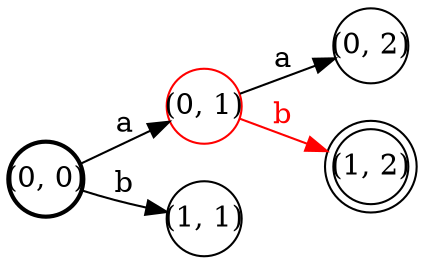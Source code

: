 digraph FST {
  margin = 0;
  rankdir = LR;
  label = "";
  center = 1;
  ranksep = "0.4";
  nodesep = "0.25";
  0 [label = "(0, 0)", shape = circle, penwidth = 2.0, fontsize = 14, height = 0.5, fixedsize = true];
  0 -> 1 [label = "a", fontsize = 14];
  0 -> 2 [label = "b", fontsize = 14];
  1 [label = "(0, 1)", shape = circle, penwidth = 1.0, fontsize = 14, color = red, height = 0.5, fixedsize = true];
  1 -> 3 [label = "a", fontsize = 14];
  1 -> 4 [label = "b", fontsize = 14, color = red, fontcolor = red];
  2 [label = "(1, 1)", shape = circle, penwidth = 1.0, fontsize = 14, height = 0.5, fixedsize = true];
  3 [label = "(0, 2)", shape = circle, penwidth = 1.0, fontsize = 14, height = 0.5, fixedsize = true];
  4 [label = "(1, 2)", shape = doublecircle, penwidth = 1.0, fontsize = 14, height = 0.5, fixedsize = true];
}
